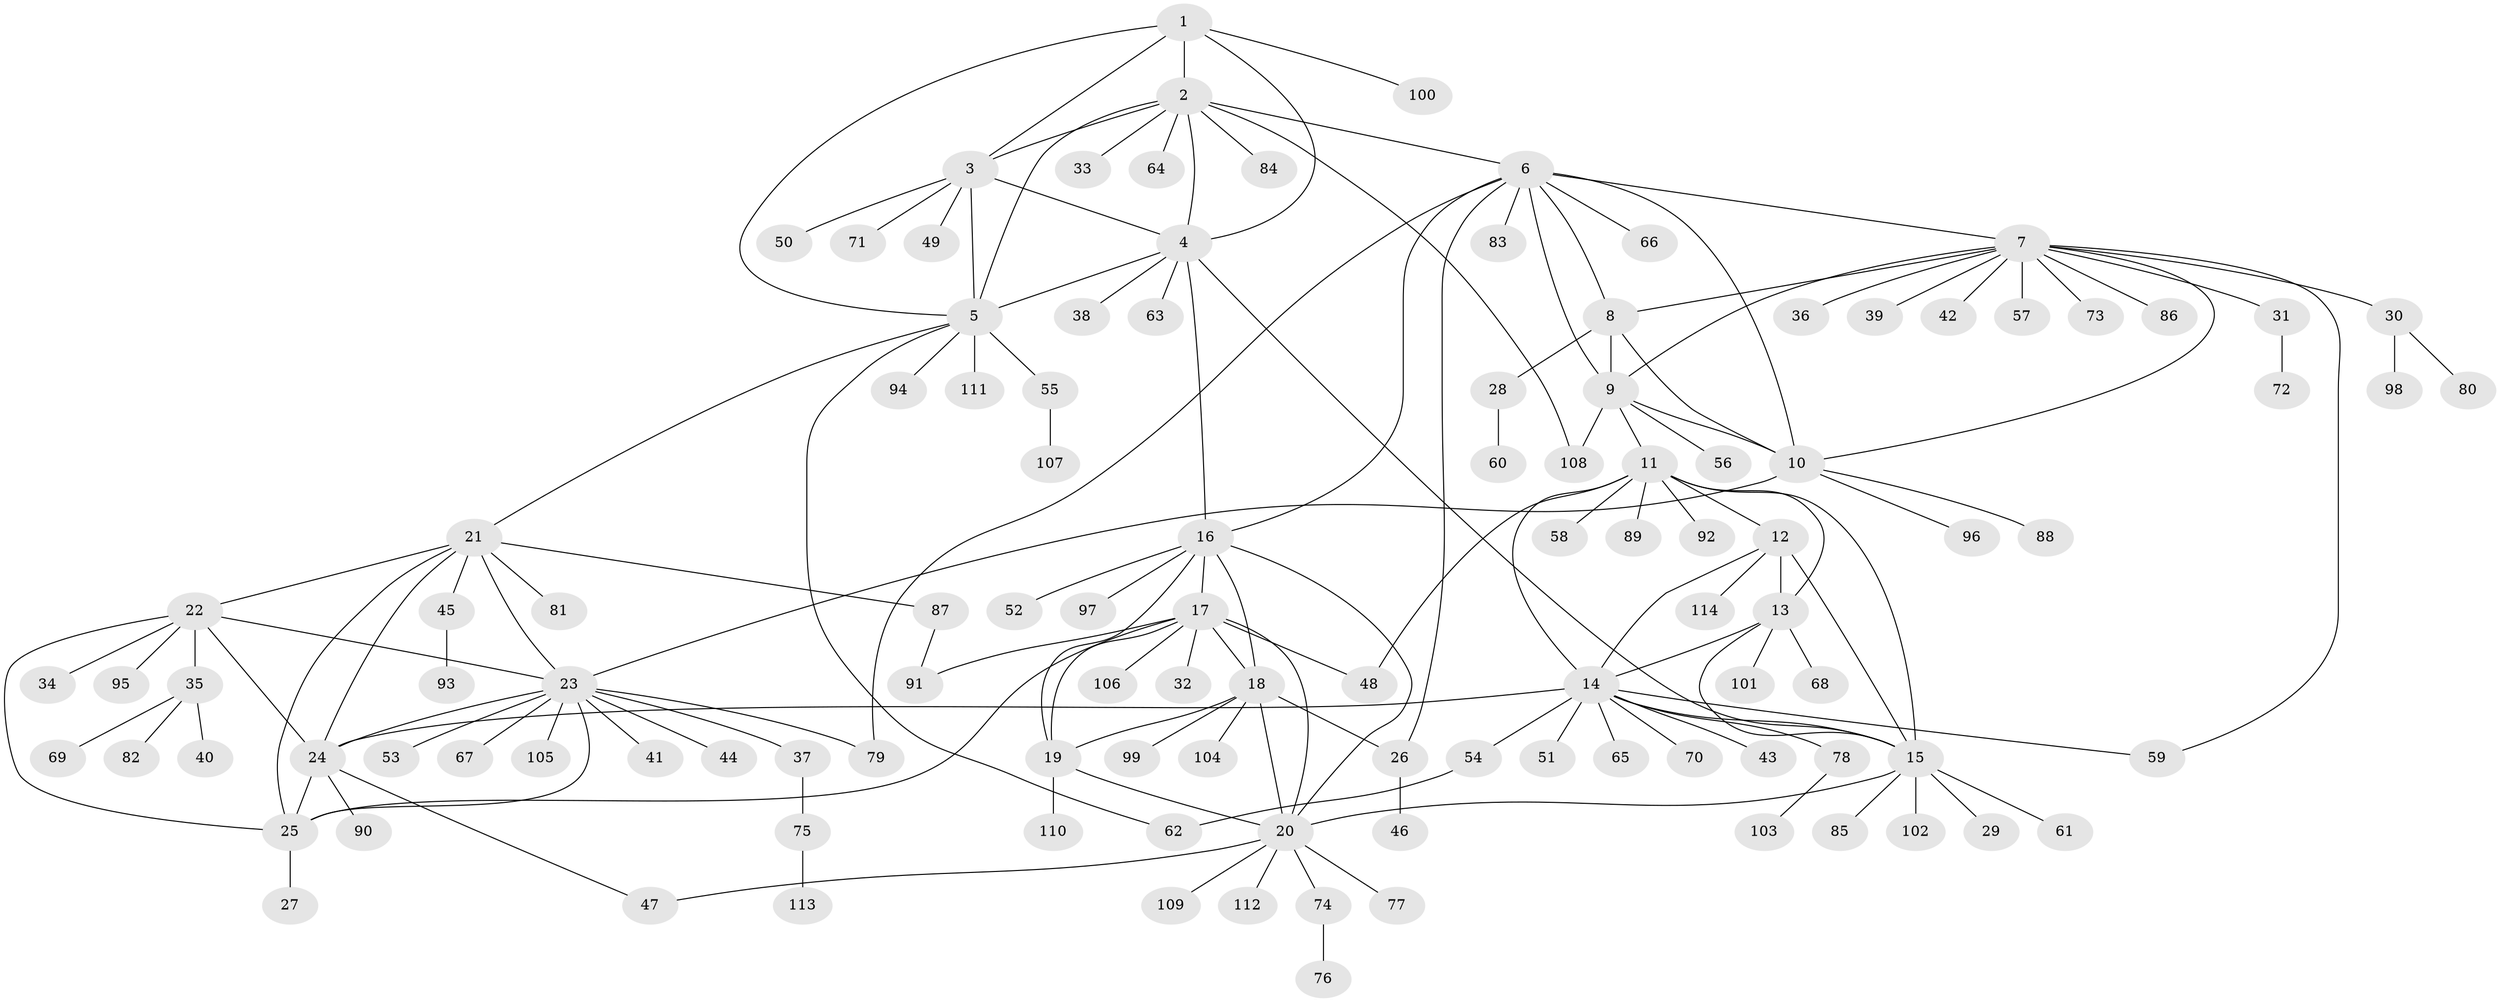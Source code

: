 // Generated by graph-tools (version 1.1) at 2025/26/03/09/25 03:26:45]
// undirected, 114 vertices, 157 edges
graph export_dot {
graph [start="1"]
  node [color=gray90,style=filled];
  1;
  2;
  3;
  4;
  5;
  6;
  7;
  8;
  9;
  10;
  11;
  12;
  13;
  14;
  15;
  16;
  17;
  18;
  19;
  20;
  21;
  22;
  23;
  24;
  25;
  26;
  27;
  28;
  29;
  30;
  31;
  32;
  33;
  34;
  35;
  36;
  37;
  38;
  39;
  40;
  41;
  42;
  43;
  44;
  45;
  46;
  47;
  48;
  49;
  50;
  51;
  52;
  53;
  54;
  55;
  56;
  57;
  58;
  59;
  60;
  61;
  62;
  63;
  64;
  65;
  66;
  67;
  68;
  69;
  70;
  71;
  72;
  73;
  74;
  75;
  76;
  77;
  78;
  79;
  80;
  81;
  82;
  83;
  84;
  85;
  86;
  87;
  88;
  89;
  90;
  91;
  92;
  93;
  94;
  95;
  96;
  97;
  98;
  99;
  100;
  101;
  102;
  103;
  104;
  105;
  106;
  107;
  108;
  109;
  110;
  111;
  112;
  113;
  114;
  1 -- 2;
  1 -- 3;
  1 -- 4;
  1 -- 5;
  1 -- 100;
  2 -- 3;
  2 -- 4;
  2 -- 5;
  2 -- 6;
  2 -- 33;
  2 -- 64;
  2 -- 84;
  2 -- 108;
  3 -- 4;
  3 -- 5;
  3 -- 49;
  3 -- 50;
  3 -- 71;
  4 -- 5;
  4 -- 15;
  4 -- 16;
  4 -- 38;
  4 -- 63;
  5 -- 21;
  5 -- 55;
  5 -- 62;
  5 -- 94;
  5 -- 111;
  6 -- 7;
  6 -- 8;
  6 -- 9;
  6 -- 10;
  6 -- 16;
  6 -- 26;
  6 -- 66;
  6 -- 79;
  6 -- 83;
  7 -- 8;
  7 -- 9;
  7 -- 10;
  7 -- 30;
  7 -- 31;
  7 -- 36;
  7 -- 39;
  7 -- 42;
  7 -- 57;
  7 -- 59;
  7 -- 73;
  7 -- 86;
  8 -- 9;
  8 -- 10;
  8 -- 28;
  9 -- 10;
  9 -- 11;
  9 -- 56;
  9 -- 108;
  10 -- 23;
  10 -- 88;
  10 -- 96;
  11 -- 12;
  11 -- 13;
  11 -- 14;
  11 -- 15;
  11 -- 48;
  11 -- 58;
  11 -- 89;
  11 -- 92;
  12 -- 13;
  12 -- 14;
  12 -- 15;
  12 -- 114;
  13 -- 14;
  13 -- 15;
  13 -- 68;
  13 -- 101;
  14 -- 15;
  14 -- 24;
  14 -- 43;
  14 -- 51;
  14 -- 54;
  14 -- 59;
  14 -- 65;
  14 -- 70;
  14 -- 78;
  15 -- 20;
  15 -- 29;
  15 -- 61;
  15 -- 85;
  15 -- 102;
  16 -- 17;
  16 -- 18;
  16 -- 19;
  16 -- 20;
  16 -- 52;
  16 -- 97;
  17 -- 18;
  17 -- 19;
  17 -- 20;
  17 -- 25;
  17 -- 32;
  17 -- 48;
  17 -- 91;
  17 -- 106;
  18 -- 19;
  18 -- 20;
  18 -- 26;
  18 -- 99;
  18 -- 104;
  19 -- 20;
  19 -- 110;
  20 -- 47;
  20 -- 74;
  20 -- 77;
  20 -- 109;
  20 -- 112;
  21 -- 22;
  21 -- 23;
  21 -- 24;
  21 -- 25;
  21 -- 45;
  21 -- 81;
  21 -- 87;
  22 -- 23;
  22 -- 24;
  22 -- 25;
  22 -- 34;
  22 -- 35;
  22 -- 95;
  23 -- 24;
  23 -- 25;
  23 -- 37;
  23 -- 41;
  23 -- 44;
  23 -- 53;
  23 -- 67;
  23 -- 79;
  23 -- 105;
  24 -- 25;
  24 -- 47;
  24 -- 90;
  25 -- 27;
  26 -- 46;
  28 -- 60;
  30 -- 80;
  30 -- 98;
  31 -- 72;
  35 -- 40;
  35 -- 69;
  35 -- 82;
  37 -- 75;
  45 -- 93;
  54 -- 62;
  55 -- 107;
  74 -- 76;
  75 -- 113;
  78 -- 103;
  87 -- 91;
}
